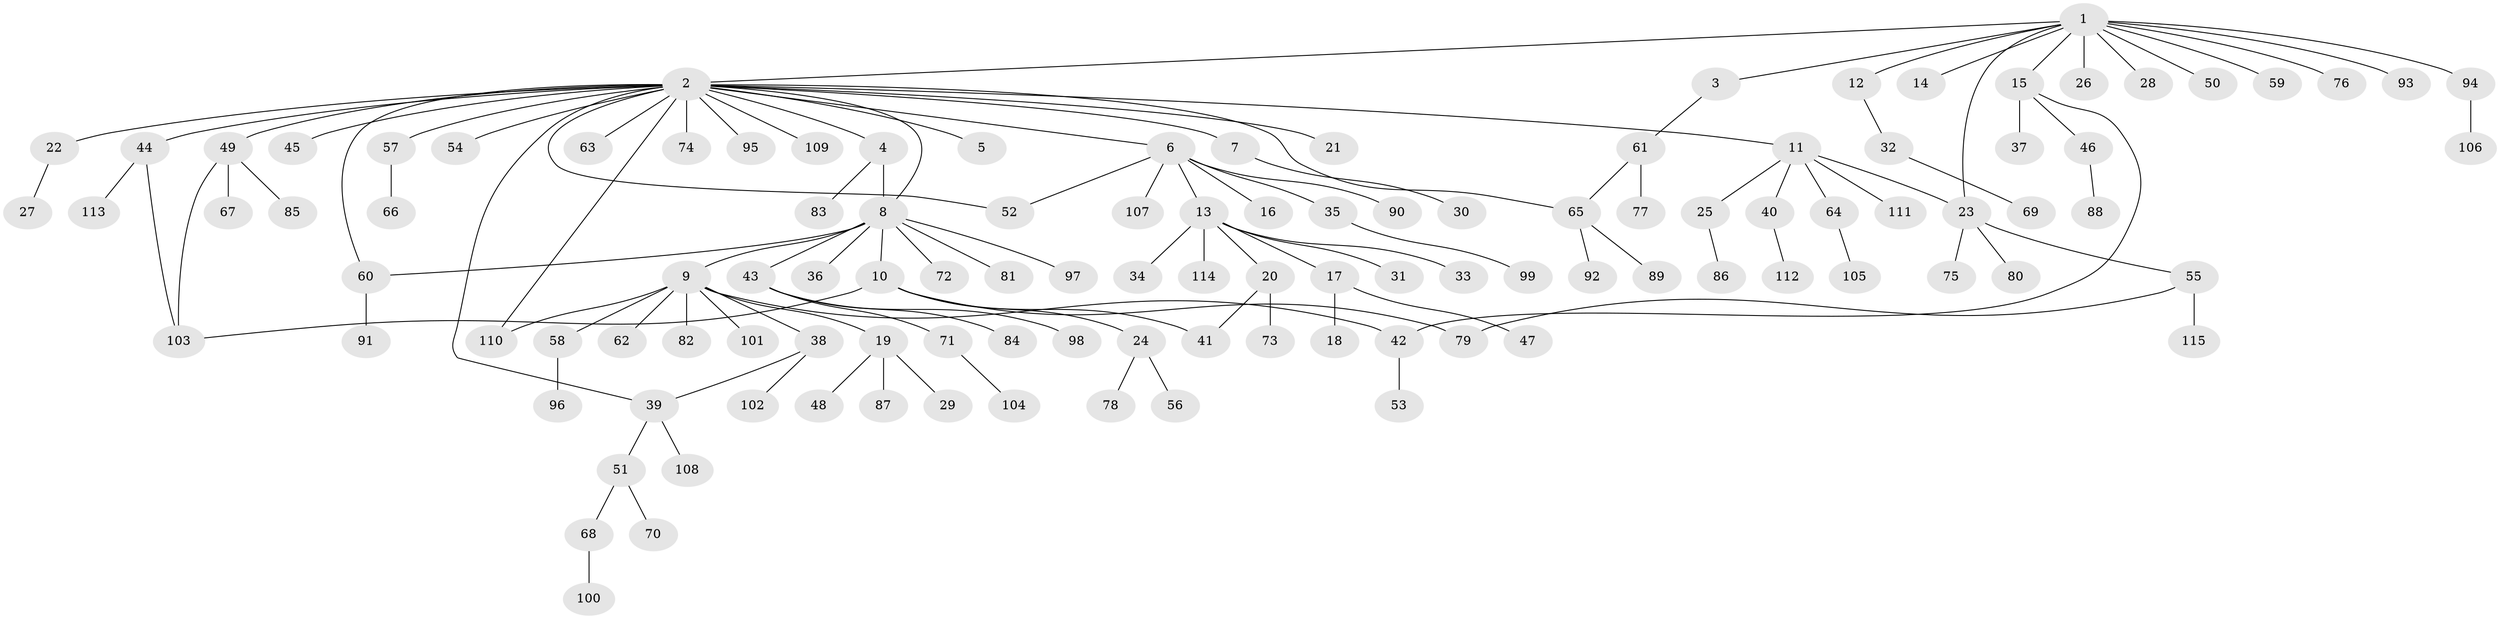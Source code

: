 // Generated by graph-tools (version 1.1) at 2025/11/02/27/25 16:11:10]
// undirected, 115 vertices, 126 edges
graph export_dot {
graph [start="1"]
  node [color=gray90,style=filled];
  1;
  2;
  3;
  4;
  5;
  6;
  7;
  8;
  9;
  10;
  11;
  12;
  13;
  14;
  15;
  16;
  17;
  18;
  19;
  20;
  21;
  22;
  23;
  24;
  25;
  26;
  27;
  28;
  29;
  30;
  31;
  32;
  33;
  34;
  35;
  36;
  37;
  38;
  39;
  40;
  41;
  42;
  43;
  44;
  45;
  46;
  47;
  48;
  49;
  50;
  51;
  52;
  53;
  54;
  55;
  56;
  57;
  58;
  59;
  60;
  61;
  62;
  63;
  64;
  65;
  66;
  67;
  68;
  69;
  70;
  71;
  72;
  73;
  74;
  75;
  76;
  77;
  78;
  79;
  80;
  81;
  82;
  83;
  84;
  85;
  86;
  87;
  88;
  89;
  90;
  91;
  92;
  93;
  94;
  95;
  96;
  97;
  98;
  99;
  100;
  101;
  102;
  103;
  104;
  105;
  106;
  107;
  108;
  109;
  110;
  111;
  112;
  113;
  114;
  115;
  1 -- 2;
  1 -- 3;
  1 -- 12;
  1 -- 14;
  1 -- 15;
  1 -- 23;
  1 -- 26;
  1 -- 28;
  1 -- 50;
  1 -- 59;
  1 -- 76;
  1 -- 93;
  1 -- 94;
  2 -- 4;
  2 -- 5;
  2 -- 6;
  2 -- 7;
  2 -- 8;
  2 -- 11;
  2 -- 21;
  2 -- 22;
  2 -- 39;
  2 -- 44;
  2 -- 45;
  2 -- 49;
  2 -- 52;
  2 -- 54;
  2 -- 57;
  2 -- 60;
  2 -- 63;
  2 -- 65;
  2 -- 74;
  2 -- 95;
  2 -- 109;
  2 -- 110;
  3 -- 61;
  4 -- 8;
  4 -- 83;
  6 -- 13;
  6 -- 16;
  6 -- 35;
  6 -- 52;
  6 -- 90;
  6 -- 107;
  7 -- 30;
  8 -- 9;
  8 -- 10;
  8 -- 36;
  8 -- 43;
  8 -- 60;
  8 -- 72;
  8 -- 81;
  8 -- 97;
  9 -- 19;
  9 -- 38;
  9 -- 42;
  9 -- 58;
  9 -- 62;
  9 -- 82;
  9 -- 101;
  9 -- 110;
  10 -- 24;
  10 -- 41;
  10 -- 79;
  10 -- 103;
  11 -- 23;
  11 -- 25;
  11 -- 40;
  11 -- 64;
  11 -- 111;
  12 -- 32;
  13 -- 17;
  13 -- 20;
  13 -- 31;
  13 -- 33;
  13 -- 34;
  13 -- 114;
  15 -- 37;
  15 -- 42;
  15 -- 46;
  17 -- 18;
  17 -- 47;
  19 -- 29;
  19 -- 48;
  19 -- 87;
  20 -- 41;
  20 -- 73;
  22 -- 27;
  23 -- 55;
  23 -- 75;
  23 -- 80;
  24 -- 56;
  24 -- 78;
  25 -- 86;
  32 -- 69;
  35 -- 99;
  38 -- 39;
  38 -- 102;
  39 -- 51;
  39 -- 108;
  40 -- 112;
  42 -- 53;
  43 -- 71;
  43 -- 84;
  43 -- 98;
  44 -- 103;
  44 -- 113;
  46 -- 88;
  49 -- 67;
  49 -- 85;
  49 -- 103;
  51 -- 68;
  51 -- 70;
  55 -- 79;
  55 -- 115;
  57 -- 66;
  58 -- 96;
  60 -- 91;
  61 -- 65;
  61 -- 77;
  64 -- 105;
  65 -- 89;
  65 -- 92;
  68 -- 100;
  71 -- 104;
  94 -- 106;
}
